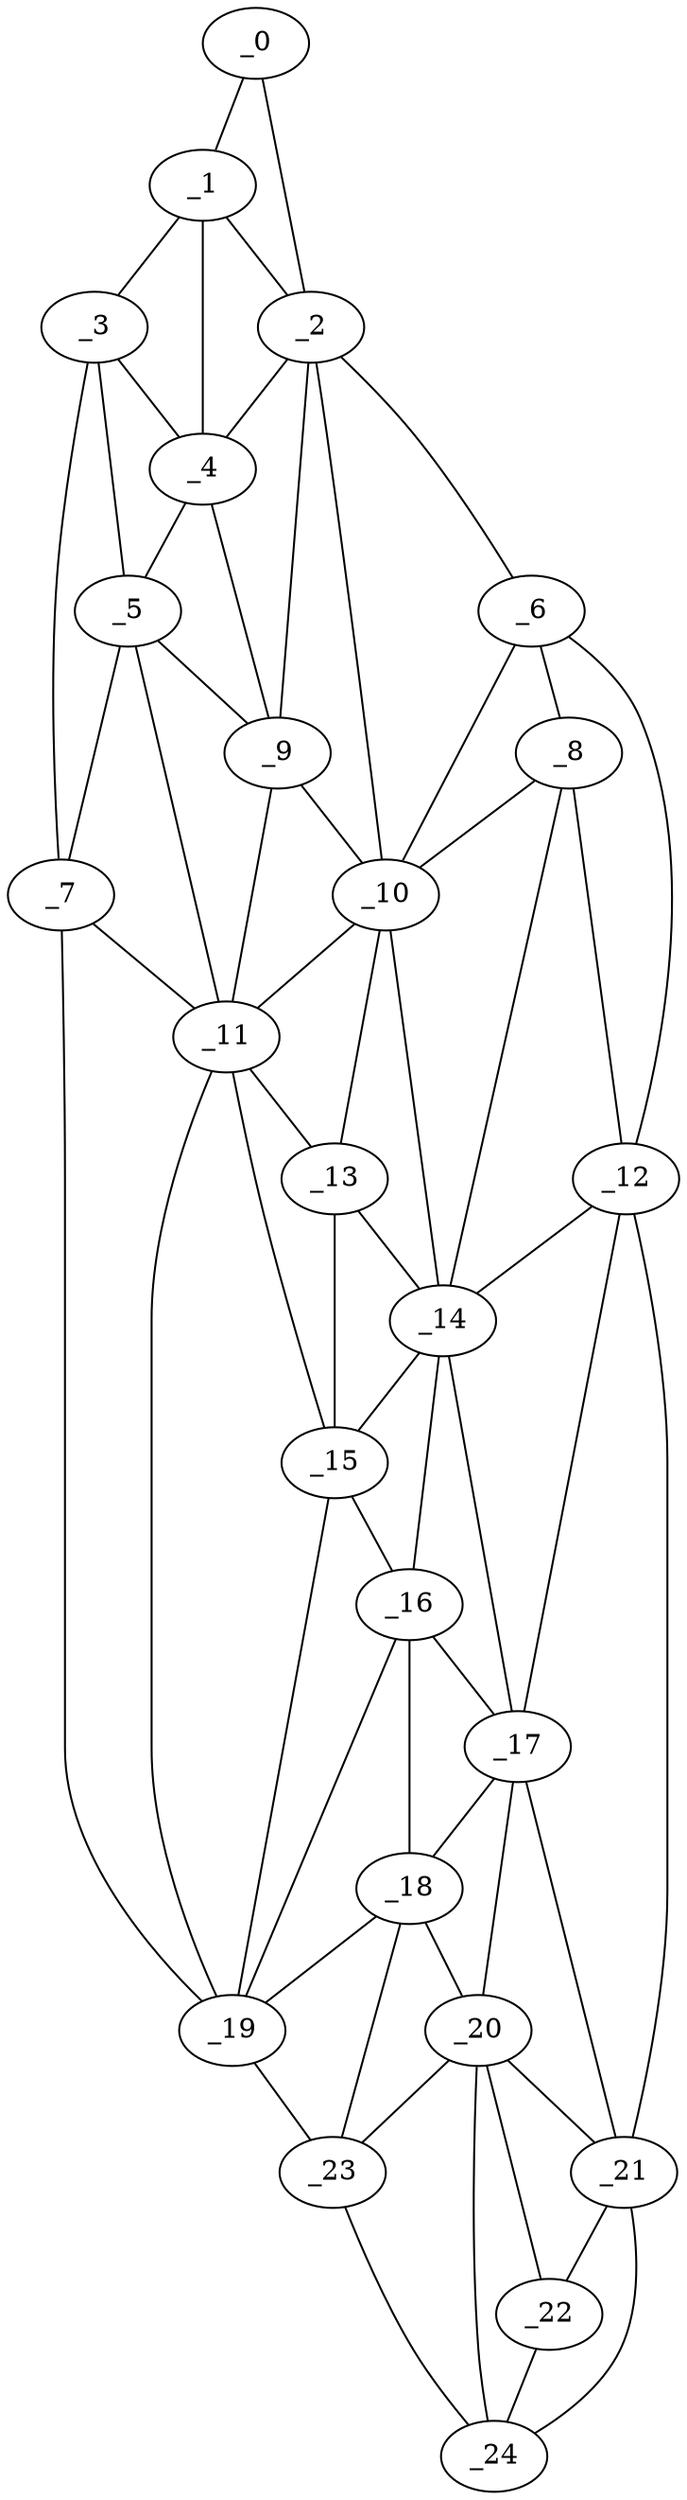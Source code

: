 graph "obj91__315.gxl" {
	_0	 [x=6,
		y=71];
	_1	 [x=28,
		y=84];
	_0 -- _1	 [valence=1];
	_2	 [x=37,
		y=50];
	_0 -- _2	 [valence=1];
	_1 -- _2	 [valence=2];
	_3	 [x=42,
		y=92];
	_1 -- _3	 [valence=1];
	_4	 [x=46,
		y=84];
	_1 -- _4	 [valence=1];
	_2 -- _4	 [valence=1];
	_6	 [x=55,
		y=40];
	_2 -- _6	 [valence=1];
	_9	 [x=63,
		y=72];
	_2 -- _9	 [valence=2];
	_10	 [x=65,
		y=69];
	_2 -- _10	 [valence=2];
	_3 -- _4	 [valence=2];
	_5	 [x=53,
		y=84];
	_3 -- _5	 [valence=1];
	_7	 [x=57,
		y=93];
	_3 -- _7	 [valence=1];
	_4 -- _5	 [valence=1];
	_4 -- _9	 [valence=2];
	_5 -- _7	 [valence=2];
	_5 -- _9	 [valence=2];
	_11	 [x=67,
		y=83];
	_5 -- _11	 [valence=1];
	_8	 [x=60,
		y=39];
	_6 -- _8	 [valence=2];
	_6 -- _10	 [valence=2];
	_12	 [x=68,
		y=35];
	_6 -- _12	 [valence=1];
	_7 -- _11	 [valence=1];
	_19	 [x=114,
		y=69];
	_7 -- _19	 [valence=1];
	_8 -- _10	 [valence=2];
	_8 -- _12	 [valence=2];
	_14	 [x=82,
		y=56];
	_8 -- _14	 [valence=2];
	_9 -- _10	 [valence=1];
	_9 -- _11	 [valence=2];
	_10 -- _11	 [valence=2];
	_13	 [x=77,
		y=66];
	_10 -- _13	 [valence=2];
	_10 -- _14	 [valence=2];
	_11 -- _13	 [valence=1];
	_15	 [x=88,
		y=66];
	_11 -- _15	 [valence=2];
	_11 -- _19	 [valence=2];
	_12 -- _14	 [valence=2];
	_17	 [x=104,
		y=47];
	_12 -- _17	 [valence=2];
	_21	 [x=120,
		y=43];
	_12 -- _21	 [valence=1];
	_13 -- _14	 [valence=1];
	_13 -- _15	 [valence=2];
	_14 -- _15	 [valence=1];
	_16	 [x=103,
		y=61];
	_14 -- _16	 [valence=2];
	_14 -- _17	 [valence=1];
	_15 -- _16	 [valence=2];
	_15 -- _19	 [valence=2];
	_16 -- _17	 [valence=1];
	_18	 [x=110,
		y=61];
	_16 -- _18	 [valence=2];
	_16 -- _19	 [valence=2];
	_17 -- _18	 [valence=2];
	_20	 [x=117,
		y=52];
	_17 -- _20	 [valence=1];
	_17 -- _21	 [valence=1];
	_18 -- _19	 [valence=2];
	_18 -- _20	 [valence=2];
	_23	 [x=122,
		y=56];
	_18 -- _23	 [valence=1];
	_19 -- _23	 [valence=1];
	_20 -- _21	 [valence=2];
	_22	 [x=122,
		y=48];
	_20 -- _22	 [valence=2];
	_20 -- _23	 [valence=2];
	_24	 [x=124,
		y=52];
	_20 -- _24	 [valence=1];
	_21 -- _22	 [valence=1];
	_21 -- _24	 [valence=1];
	_22 -- _24	 [valence=2];
	_23 -- _24	 [valence=1];
}
